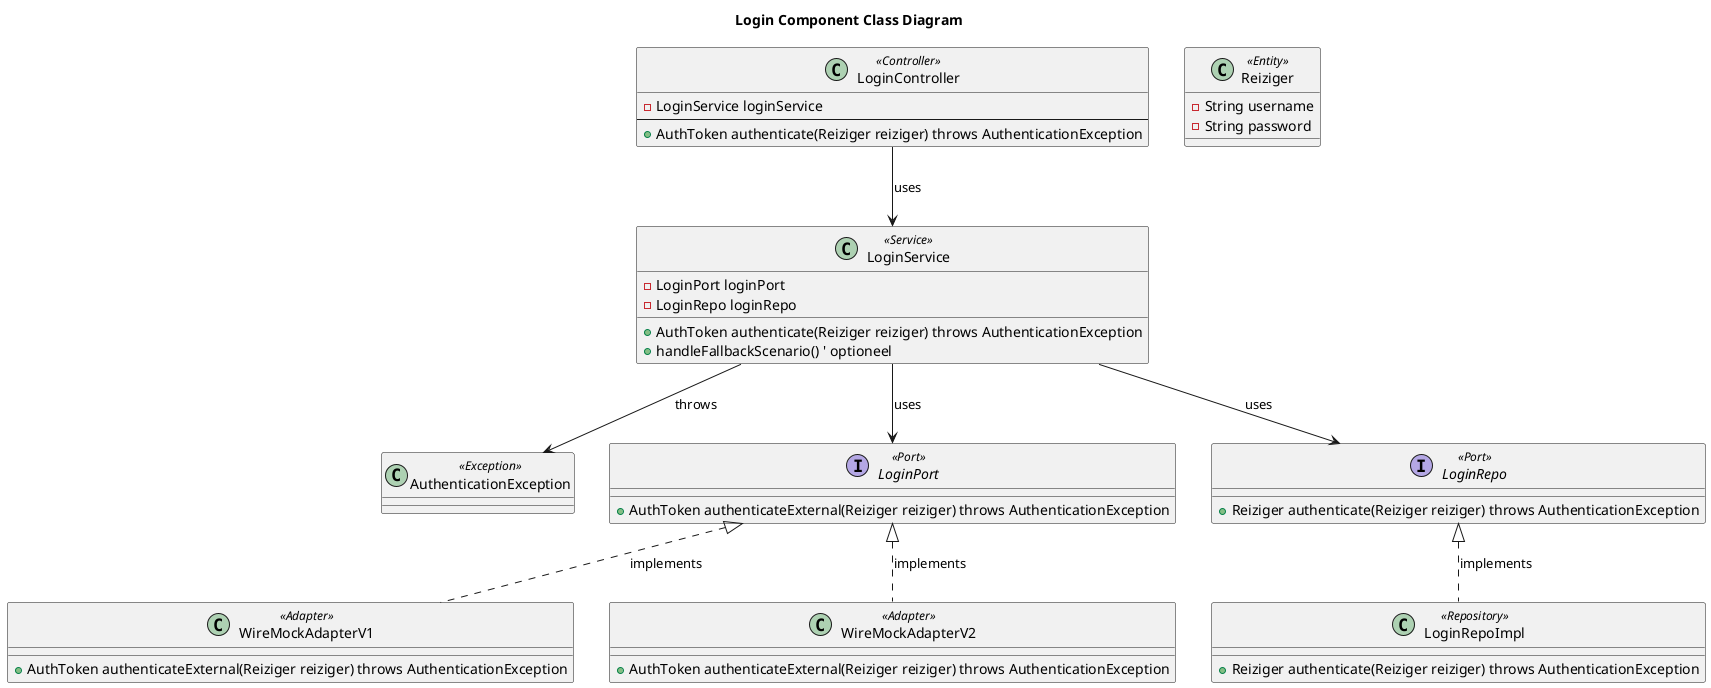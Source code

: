@startuml
skinparam rankdir TB
title Login Component Class Diagram

class LoginController <<Controller>> {
    - LoginService loginService
    --
    + AuthToken authenticate(Reiziger reiziger) throws AuthenticationException
}

class LoginService <<Service>> {
    + AuthToken authenticate(Reiziger reiziger) throws AuthenticationException
    + handleFallbackScenario() ' optioneel
    - LoginPort loginPort
    - LoginRepo loginRepo
}

class AuthenticationException <<Exception>>

interface LoginPort <<Port>> {
    + AuthToken authenticateExternal(Reiziger reiziger) throws AuthenticationException
}

class WireMockAdapterV1 <<Adapter>> {
    + AuthToken authenticateExternal(Reiziger reiziger) throws AuthenticationException
}

class WireMockAdapterV2 <<Adapter>> {
    + AuthToken authenticateExternal(Reiziger reiziger) throws AuthenticationException
}

interface LoginRepo <<Port>> {
    + Reiziger authenticate(Reiziger reiziger) throws AuthenticationException
}

class LoginRepoImpl <<Repository>> {
    + Reiziger authenticate(Reiziger reiziger) throws AuthenticationException
}

class Reiziger <<Entity>> {
    - String username
    - String password
}

LoginController --> LoginService : uses
LoginService --> AuthenticationException : «throws»
LoginService --> LoginPort : uses
LoginPort <|.. WireMockAdapterV1 : «implements»
LoginPort <|.. WireMockAdapterV2 : «implements»
LoginService --> LoginRepo : uses
LoginRepo <|.. LoginRepoImpl : «implements»

@enduml
